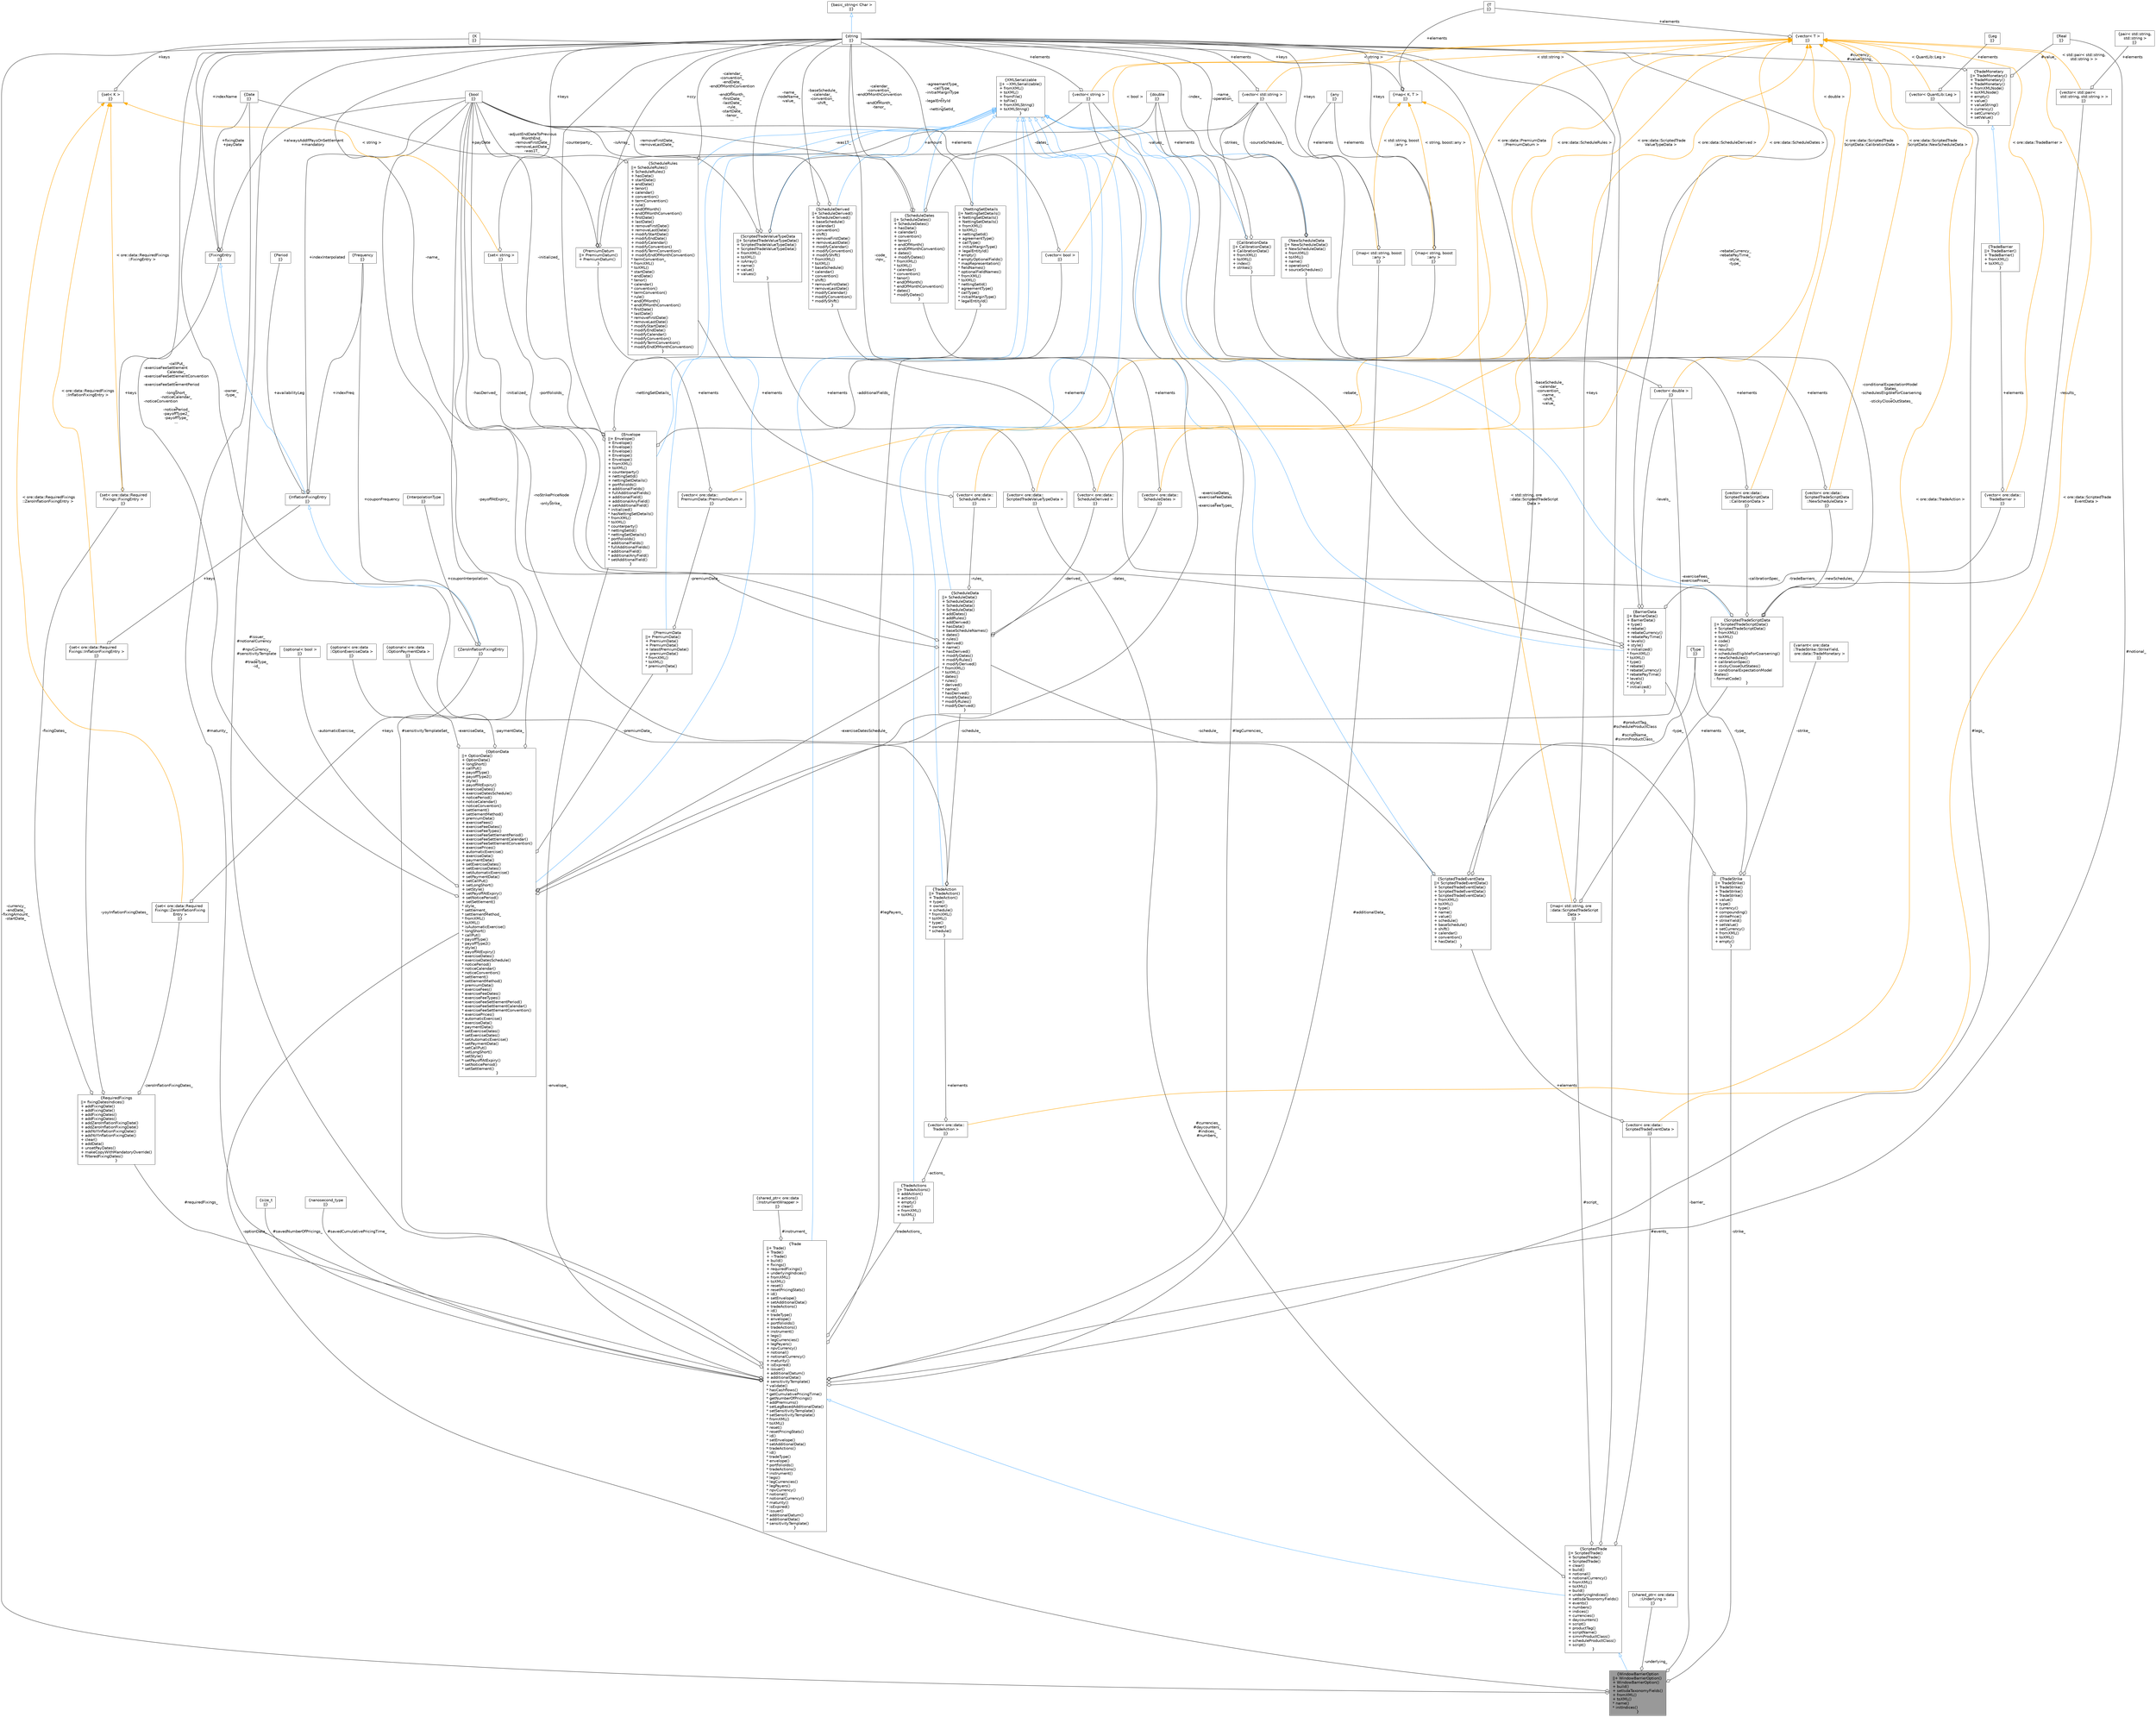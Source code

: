 digraph "WindowBarrierOption"
{
 // INTERACTIVE_SVG=YES
 // LATEX_PDF_SIZE
  bgcolor="transparent";
  edge [fontname=Helvetica,fontsize=10,labelfontname=Helvetica,labelfontsize=10];
  node [fontname=Helvetica,fontsize=10,shape=box,height=0.2,width=0.4];
  Node1 [label="{WindowBarrierOption\n||+ WindowBarrierOption()\l+ WindowBarrierOption()\l+ build()\l+ setIsdaTaxonomyFields()\l+ fromXML()\l+ toXML()\l* name()\l* initIndices()\l}",height=0.2,width=0.4,color="gray40", fillcolor="grey60", style="filled", fontcolor="black",tooltip=" "];
  Node2 -> Node1 [dir="back",color="steelblue1",style="solid",arrowtail="onormal"];
  Node2 [label="{ScriptedTrade\n||+ ScriptedTrade()\l+ ScriptedTrade()\l+ ScriptedTrade()\l+ clear()\l+ build()\l+ notional()\l+ notionalCurrency()\l+ fromXML()\l+ toXML()\l+ build()\l+ underlyingIndices()\l+ setIsdaTaxonomyFields()\l+ events()\l+ numbers()\l+ indices()\l+ currencies()\l+ daycounters()\l+ script()\l+ productTag()\l+ scriptName()\l+ simmProductClass()\l+ scheduleProductClass()\l+ script()\l}",height=0.2,width=0.4,color="gray40", fillcolor="white", style="filled",URL="$classore_1_1data_1_1_scripted_trade.html",tooltip=" "];
  Node3 -> Node2 [dir="back",color="steelblue1",style="solid",arrowtail="onormal"];
  Node3 [label="{Trade\n||+ Trade()\l+ Trade()\l+ ~Trade()\l+ build()\l+ fixings()\l+ requiredFixings()\l+ underlyingIndices()\l+ fromXML()\l+ toXML()\l+ reset()\l+ resetPricingStats()\l+ id()\l+ setEnvelope()\l+ setAdditionalData()\l+ tradeActions()\l+ id()\l+ tradeType()\l+ envelope()\l+ portfolioIds()\l+ tradeActions()\l+ instrument()\l+ legs()\l+ legCurrencies()\l+ legPayers()\l+ npvCurrency()\l+ notional()\l+ notionalCurrency()\l+ maturity()\l+ isExpired()\l+ issuer()\l+ additionalDatum()\l+ additionalData()\l+ sensitivityTemplate()\l* validate()\l* hasCashflows()\l* getCumulativePricingTime()\l* getNumberOfPricings()\l* addPremiums()\l* setLegBasedAdditionalData()\l* setSensitivityTemplate()\l* setSensitivityTemplate()\l* fromXML()\l* toXML()\l* reset()\l* resetPricingStats()\l* id()\l* setEnvelope()\l* setAdditionalData()\l* tradeActions()\l* id()\l* tradeType()\l* envelope()\l* portfolioIds()\l* tradeActions()\l* instrument()\l* legs()\l* legCurrencies()\l* legPayers()\l* npvCurrency()\l* notional()\l* notionalCurrency()\l* maturity()\l* isExpired()\l* issuer()\l* additionalDatum()\l* additionalData()\l* sensitivityTemplate()\l}",height=0.2,width=0.4,color="gray40", fillcolor="white", style="filled",URL="$classore_1_1data_1_1_trade.html",tooltip="Trade base class."];
  Node4 -> Node3 [dir="back",color="steelblue1",style="solid",arrowtail="onormal"];
  Node4 [label="{XMLSerializable\n||+ ~XMLSerializable()\l+ fromXML()\l+ toXML()\l+ fromFile()\l+ toFile()\l+ fromXMLString()\l+ toXMLString()\l}",height=0.2,width=0.4,color="gray40", fillcolor="white", style="filled",URL="$classore_1_1data_1_1_x_m_l_serializable.html",tooltip="Base class for all serializable classes."];
  Node5 -> Node3 [color="grey25",style="solid",label=" #issuer_\n#notionalCurrency\l_\n#npvCurrency_\n#sensitivityTemplate\l_\n#tradeType_\n-id_" ,arrowhead="odiamond"];
  Node5 [label="{string\n||}",height=0.2,width=0.4,color="gray40", fillcolor="white", style="filled",tooltip=" "];
  Node6 -> Node5 [dir="back",color="steelblue1",style="solid",arrowtail="onormal"];
  Node6 [label="{basic_string\< Char \>\n||}",height=0.2,width=0.4,color="gray40", fillcolor="white", style="filled",tooltip=" "];
  Node7 -> Node3 [color="grey25",style="solid",label=" #instrument_" ,arrowhead="odiamond"];
  Node7 [label="{shared_ptr\< ore::data\l::InstrumentWrapper \>\n||}",height=0.2,width=0.4,color="gray40", fillcolor="white", style="filled",tooltip=" "];
  Node8 -> Node3 [color="grey25",style="solid",label=" #legs_" ,arrowhead="odiamond"];
  Node8 [label="{vector\< QuantLib::Leg \>\n||}",height=0.2,width=0.4,color="gray40", fillcolor="white", style="filled",tooltip=" "];
  Node9 -> Node8 [color="grey25",style="solid",label=" +elements" ,arrowhead="odiamond"];
  Node9 [label="{Leg\n||}",height=0.2,width=0.4,color="gray40", fillcolor="white", style="filled",tooltip=" "];
  Node10 -> Node8 [dir="back",color="orange",style="solid",label=" \< QuantLib::Leg \>" ];
  Node10 [label="{vector\< T \>\n||}",height=0.2,width=0.4,color="gray40", fillcolor="white", style="filled",tooltip=" "];
  Node11 -> Node10 [color="grey25",style="solid",label=" +elements" ,arrowhead="odiamond"];
  Node11 [label="{T\n||}",height=0.2,width=0.4,color="gray40", fillcolor="white", style="filled",tooltip=" "];
  Node12 -> Node3 [color="grey25",style="solid",label=" #legCurrencies_" ,arrowhead="odiamond"];
  Node12 [label="{vector\< string \>\n||}",height=0.2,width=0.4,color="gray40", fillcolor="white", style="filled",tooltip=" "];
  Node5 -> Node12 [color="grey25",style="solid",label=" +elements" ,arrowhead="odiamond"];
  Node10 -> Node12 [dir="back",color="orange",style="solid",label=" \< string \>" ];
  Node13 -> Node3 [color="grey25",style="solid",label=" #legPayers_" ,arrowhead="odiamond"];
  Node13 [label="{vector\< bool \>\n||}",height=0.2,width=0.4,color="gray40", fillcolor="white", style="filled",tooltip=" "];
  Node14 -> Node13 [color="grey25",style="solid",label=" +elements" ,arrowhead="odiamond"];
  Node14 [label="{bool\n||}",height=0.2,width=0.4,color="gray40", fillcolor="white", style="filled",URL="$classbool.html",tooltip=" "];
  Node10 -> Node13 [dir="back",color="orange",style="solid",label=" \< bool \>" ];
  Node15 -> Node3 [color="grey25",style="solid",label=" #notional_" ,arrowhead="odiamond"];
  Node15 [label="{Real\n||}",height=0.2,width=0.4,color="gray40", fillcolor="white", style="filled",tooltip=" "];
  Node16 -> Node3 [color="grey25",style="solid",label=" #maturity_" ,arrowhead="odiamond"];
  Node16 [label="{Date\n||}",height=0.2,width=0.4,color="gray40", fillcolor="white", style="filled",tooltip=" "];
  Node14 -> Node3 [color="grey25",style="solid",label=" #sensitivityTemplateSet_" ,arrowhead="odiamond"];
  Node17 -> Node3 [color="grey25",style="solid",label=" #savedNumberOfPricings_" ,arrowhead="odiamond"];
  Node17 [label="{size_t\n||}",height=0.2,width=0.4,color="gray40", fillcolor="white", style="filled",tooltip=" "];
  Node18 -> Node3 [color="grey25",style="solid",label=" #savedCumulativePricingTime_" ,arrowhead="odiamond"];
  Node18 [label="{nanosecond_type\n||}",height=0.2,width=0.4,color="gray40", fillcolor="white", style="filled",tooltip=" "];
  Node19 -> Node3 [color="grey25",style="solid",label=" #requiredFixings_" ,arrowhead="odiamond"];
  Node19 [label="{RequiredFixings\n||+ fixingDatesIndices()\l+ addFixingDate()\l+ addFixingDate()\l+ addFixingDates()\l+ addFixingDates()\l+ addZeroInflationFixingDate()\l+ addZeroInflationFixingDate()\l+ addYoYInflationFixingDate()\l+ addYoYInflationFixingDate()\l+ clear()\l+ addData()\l+ unsetPayDates()\l+ makeCopyWithMandatoryOverride()\l+ filteredFixingDates()\l}",height=0.2,width=0.4,color="gray40", fillcolor="white", style="filled",URL="$classore_1_1data_1_1_required_fixings.html",tooltip=" "];
  Node20 -> Node19 [color="grey25",style="solid",label=" -fixingDates_" ,arrowhead="odiamond"];
  Node20 [label="{set\< ore::data::Required\lFixings::FixingEntry \>\n||}",height=0.2,width=0.4,color="gray40", fillcolor="white", style="filled",tooltip=" "];
  Node21 -> Node20 [color="grey25",style="solid",label=" +keys" ,arrowhead="odiamond"];
  Node21 [label="{FixingEntry\n||}",height=0.2,width=0.4,color="gray40", fillcolor="white", style="filled",URL="$structore_1_1data_1_1_required_fixings_1_1_fixing_entry.html",tooltip=" "];
  Node5 -> Node21 [color="grey25",style="solid",label=" +indexName" ,arrowhead="odiamond"];
  Node16 -> Node21 [color="grey25",style="solid",label=" +fixingDate\n+payDate" ,arrowhead="odiamond"];
  Node14 -> Node21 [color="grey25",style="solid",label=" +alwaysAddIfPaysOnSettlement\n+mandatory" ,arrowhead="odiamond"];
  Node22 -> Node20 [dir="back",color="orange",style="solid",label=" \< ore::data::RequiredFixings\l::FixingEntry \>" ];
  Node22 [label="{set\< K \>\n||}",height=0.2,width=0.4,color="gray40", fillcolor="white", style="filled",tooltip=" "];
  Node23 -> Node22 [color="grey25",style="solid",label=" +keys" ,arrowhead="odiamond"];
  Node23 [label="{K\n||}",height=0.2,width=0.4,color="gray40", fillcolor="white", style="filled",tooltip=" "];
  Node24 -> Node19 [color="grey25",style="solid",label=" -zeroInflationFixingDates_" ,arrowhead="odiamond"];
  Node24 [label="{set\< ore::data::Required\lFixings::ZeroInflationFixing\lEntry \>\n||}",height=0.2,width=0.4,color="gray40", fillcolor="white", style="filled",tooltip=" "];
  Node25 -> Node24 [color="grey25",style="solid",label=" +keys" ,arrowhead="odiamond"];
  Node25 [label="{ZeroInflationFixingEntry\n||}",height=0.2,width=0.4,color="gray40", fillcolor="white", style="filled",URL="$structore_1_1data_1_1_required_fixings_1_1_zero_inflation_fixing_entry.html",tooltip=" "];
  Node26 -> Node25 [dir="back",color="steelblue1",style="solid",arrowtail="onormal"];
  Node26 [label="{InflationFixingEntry\n||}",height=0.2,width=0.4,color="gray40", fillcolor="white", style="filled",URL="$structore_1_1data_1_1_required_fixings_1_1_inflation_fixing_entry.html",tooltip=" "];
  Node21 -> Node26 [dir="back",color="steelblue1",style="solid",arrowtail="onormal"];
  Node14 -> Node26 [color="grey25",style="solid",label=" +indexInterpolated" ,arrowhead="odiamond"];
  Node27 -> Node26 [color="grey25",style="solid",label=" +indexFreq" ,arrowhead="odiamond"];
  Node27 [label="{Frequency\n||}",height=0.2,width=0.4,color="gray40", fillcolor="white", style="filled",tooltip=" "];
  Node28 -> Node26 [color="grey25",style="solid",label=" +availabilityLeg" ,arrowhead="odiamond"];
  Node28 [label="{Period\n||}",height=0.2,width=0.4,color="gray40", fillcolor="white", style="filled",tooltip=" "];
  Node29 -> Node25 [color="grey25",style="solid",label=" +couponInterpolation" ,arrowhead="odiamond"];
  Node29 [label="{InterpolationType\n||}",height=0.2,width=0.4,color="gray40", fillcolor="white", style="filled",tooltip=" "];
  Node27 -> Node25 [color="grey25",style="solid",label=" +couponFrequency" ,arrowhead="odiamond"];
  Node22 -> Node24 [dir="back",color="orange",style="solid",label=" \< ore::data::RequiredFixings\l::ZeroInflationFixingEntry \>" ];
  Node30 -> Node19 [color="grey25",style="solid",label=" -yoyInflationFixingDates_" ,arrowhead="odiamond"];
  Node30 [label="{set\< ore::data::Required\lFixings::InflationFixingEntry \>\n||}",height=0.2,width=0.4,color="gray40", fillcolor="white", style="filled",tooltip=" "];
  Node26 -> Node30 [color="grey25",style="solid",label=" +keys" ,arrowhead="odiamond"];
  Node22 -> Node30 [dir="back",color="orange",style="solid",label=" \< ore::data::RequiredFixings\l::InflationFixingEntry \>" ];
  Node31 -> Node3 [color="grey25",style="solid",label=" #additionalData_" ,arrowhead="odiamond"];
  Node31 [label="{map\< std::string, boost\l::any \>\n||}",height=0.2,width=0.4,color="gray40", fillcolor="white", style="filled",tooltip=" "];
  Node5 -> Node31 [color="grey25",style="solid",label=" +keys" ,arrowhead="odiamond"];
  Node32 -> Node31 [color="grey25",style="solid",label=" +elements" ,arrowhead="odiamond"];
  Node32 [label="{any\n||}",height=0.2,width=0.4,color="gray40", fillcolor="white", style="filled",tooltip=" "];
  Node33 -> Node31 [dir="back",color="orange",style="solid",label=" \< std::string, boost\l::any \>" ];
  Node33 [label="{map\< K, T \>\n||}",height=0.2,width=0.4,color="gray40", fillcolor="white", style="filled",tooltip=" "];
  Node23 -> Node33 [color="grey25",style="solid",label=" +keys" ,arrowhead="odiamond"];
  Node11 -> Node33 [color="grey25",style="solid",label=" +elements" ,arrowhead="odiamond"];
  Node34 -> Node3 [color="grey25",style="solid",label=" -envelope_" ,arrowhead="odiamond"];
  Node34 [label="{Envelope\n||+ Envelope()\l+ Envelope()\l+ Envelope()\l+ Envelope()\l+ Envelope()\l+ Envelope()\l+ fromXML()\l+ toXML()\l+ counterparty()\l+ nettingSetId()\l+ nettingSetDetails()\l+ portfolioIds()\l+ additionalFields()\l+ fullAdditionalFields()\l+ additionalField()\l+ additionalAnyField()\l+ setAdditionalField()\l* initialized()\l* hasNettingSetDetails()\l* fromXML()\l* toXML()\l* counterparty()\l* nettingSetId()\l* nettingSetDetails()\l* portfolioIds()\l* additionalFields()\l* fullAdditionalFields()\l* additionalField()\l* additionalAnyField()\l* setAdditionalField()\l}",height=0.2,width=0.4,color="gray40", fillcolor="white", style="filled",URL="$classore_1_1data_1_1_envelope.html",tooltip="Serializable object holding generic trade data, reporting dimensions."];
  Node4 -> Node34 [dir="back",color="steelblue1",style="solid",arrowtail="onormal"];
  Node5 -> Node34 [color="grey25",style="solid",label=" -counterparty_" ,arrowhead="odiamond"];
  Node35 -> Node34 [color="grey25",style="solid",label=" -nettingSetDetails_" ,arrowhead="odiamond"];
  Node35 [label="{NettingSetDetails\n||+ NettingSetDetails()\l+ NettingSetDetails()\l+ NettingSetDetails()\l+ fromXML()\l+ toXML()\l+ nettingSetId()\l+ agreementType()\l+ callType()\l+ initialMarginType()\l+ legalEntityId()\l* empty()\l* emptyOptionalFields()\l* mapRepresentation()\l* fieldNames()\l* optionalFieldNames()\l* fromXML()\l* toXML()\l* nettingSetId()\l* agreementType()\l* callType()\l* initialMarginType()\l* legalEntityId()\l}",height=0.2,width=0.4,color="gray40", fillcolor="white", style="filled",URL="$classore_1_1data_1_1_netting_set_details.html",tooltip="Serializable object holding netting set identification data."];
  Node4 -> Node35 [dir="back",color="steelblue1",style="solid",arrowtail="onormal"];
  Node5 -> Node35 [color="grey25",style="solid",label=" -agreementType_\n-callType_\n-initialMarginType\l_\n-legalEntityId\l_\n-nettingSetId_" ,arrowhead="odiamond"];
  Node36 -> Node34 [color="grey25",style="solid",label=" -portfolioIds_" ,arrowhead="odiamond"];
  Node36 [label="{set\< string \>\n||}",height=0.2,width=0.4,color="gray40", fillcolor="white", style="filled",tooltip=" "];
  Node5 -> Node36 [color="grey25",style="solid",label=" +keys" ,arrowhead="odiamond"];
  Node22 -> Node36 [dir="back",color="orange",style="solid",label=" \< string \>" ];
  Node37 -> Node34 [color="grey25",style="solid",label=" -additionalFields_" ,arrowhead="odiamond"];
  Node37 [label="{map\< string, boost\l::any \>\n||}",height=0.2,width=0.4,color="gray40", fillcolor="white", style="filled",tooltip=" "];
  Node5 -> Node37 [color="grey25",style="solid",label=" +keys" ,arrowhead="odiamond"];
  Node32 -> Node37 [color="grey25",style="solid",label=" +elements" ,arrowhead="odiamond"];
  Node33 -> Node37 [dir="back",color="orange",style="solid",label=" \< string, boost::any \>" ];
  Node14 -> Node34 [color="grey25",style="solid",label=" -initialized_" ,arrowhead="odiamond"];
  Node38 -> Node3 [color="grey25",style="solid",label=" -tradeActions_" ,arrowhead="odiamond"];
  Node38 [label="{TradeActions\n||+ TradeActions()\l+ addAction()\l+ actions()\l+ empty()\l+ clear()\l+ fromXML()\l+ toXML()\l}",height=0.2,width=0.4,color="gray40", fillcolor="white", style="filled",URL="$classore_1_1data_1_1_trade_actions.html",tooltip="Serializable object holding generic trade actions."];
  Node4 -> Node38 [dir="back",color="steelblue1",style="solid",arrowtail="onormal"];
  Node39 -> Node38 [color="grey25",style="solid",label=" -actions_" ,arrowhead="odiamond"];
  Node39 [label="{vector\< ore::data::\lTradeAction \>\n||}",height=0.2,width=0.4,color="gray40", fillcolor="white", style="filled",tooltip=" "];
  Node40 -> Node39 [color="grey25",style="solid",label=" +elements" ,arrowhead="odiamond"];
  Node40 [label="{TradeAction\n||+ TradeAction()\l+ TradeAction()\l+ type()\l+ owner()\l+ schedule()\l* fromXML()\l* toXML()\l* type()\l* owner()\l* schedule()\l}",height=0.2,width=0.4,color="gray40", fillcolor="white", style="filled",URL="$classore_1_1data_1_1_trade_action.html",tooltip="Serializable object holding a trade action."];
  Node4 -> Node40 [dir="back",color="steelblue1",style="solid",arrowtail="onormal"];
  Node5 -> Node40 [color="grey25",style="solid",label=" -owner_\n-type_" ,arrowhead="odiamond"];
  Node41 -> Node40 [color="grey25",style="solid",label=" -schedule_" ,arrowhead="odiamond"];
  Node41 [label="{ScheduleData\n||+ ScheduleData()\l+ ScheduleData()\l+ ScheduleData()\l+ ScheduleData()\l+ addDates()\l+ addRules()\l+ addDerived()\l+ hasData()\l+ baseScheduleNames()\l+ dates()\l+ rules()\l+ derived()\l+ name()\l+ hasDerived()\l+ modifyDates()\l+ modifyRules()\l+ modifyDerived()\l* fromXML()\l* toXML()\l* dates()\l* rules()\l* derived()\l* name()\l* hasDerived()\l* modifyDates()\l* modifyRules()\l* modifyDerived()\l}",height=0.2,width=0.4,color="gray40", fillcolor="white", style="filled",URL="$classore_1_1data_1_1_schedule_data.html",tooltip="Serializable schedule data."];
  Node4 -> Node41 [dir="back",color="steelblue1",style="solid",arrowtail="onormal"];
  Node42 -> Node41 [color="grey25",style="solid",label=" -dates_" ,arrowhead="odiamond"];
  Node42 [label="{vector\< ore::data::\lScheduleDates \>\n||}",height=0.2,width=0.4,color="gray40", fillcolor="white", style="filled",tooltip=" "];
  Node43 -> Node42 [color="grey25",style="solid",label=" +elements" ,arrowhead="odiamond"];
  Node43 [label="{ScheduleDates\n||+ ScheduleDates()\l+ ScheduleDates()\l+ hasData()\l+ calendar()\l+ convention()\l+ tenor()\l+ endOfMonth()\l+ endOfMonthConvention()\l+ dates()\l+ modifyDates()\l* fromXML()\l* toXML()\l* calendar()\l* convention()\l* tenor()\l* endOfMonth()\l* endOfMonthConvention()\l* dates()\l* modifyDates()\l}",height=0.2,width=0.4,color="gray40", fillcolor="white", style="filled",URL="$classore_1_1data_1_1_schedule_dates.html",tooltip="Serializable object holding schedule Dates data."];
  Node4 -> Node43 [dir="back",color="steelblue1",style="solid",arrowtail="onormal"];
  Node5 -> Node43 [color="grey25",style="solid",label=" -calendar_\n-convention_\n-endOfMonthConvention\l_\n-endOfMonth_\n-tenor_" ,arrowhead="odiamond"];
  Node12 -> Node43 [color="grey25",style="solid",label=" -dates_" ,arrowhead="odiamond"];
  Node14 -> Node43 [color="grey25",style="solid",label=" -was1T_" ,arrowhead="odiamond"];
  Node10 -> Node42 [dir="back",color="orange",style="solid",label=" \< ore::data::ScheduleDates \>" ];
  Node44 -> Node41 [color="grey25",style="solid",label=" -rules_" ,arrowhead="odiamond"];
  Node44 [label="{vector\< ore::data::\lScheduleRules \>\n||}",height=0.2,width=0.4,color="gray40", fillcolor="white", style="filled",tooltip=" "];
  Node45 -> Node44 [color="grey25",style="solid",label=" +elements" ,arrowhead="odiamond"];
  Node45 [label="{ScheduleRules\n||+ ScheduleRules()\l+ ScheduleRules()\l+ hasData()\l+ startDate()\l+ endDate()\l+ tenor()\l+ calendar()\l+ convention()\l+ termConvention()\l+ rule()\l+ endOfMonth()\l+ endOfMonthConvention()\l+ firstDate()\l+ lastDate()\l+ removeFirstDate()\l+ removeLastDate()\l+ modifyStartDate()\l+ modifyEndDate()\l+ modifyCalendar()\l+ modifyConvention()\l+ modifyTermConvention()\l+ modifyEndOfMonthConvention()\l* termConvention_\l* fromXML()\l* toXML()\l* startDate()\l* endDate()\l* tenor()\l* calendar()\l* convention()\l* termConvention()\l* rule()\l* endOfMonth()\l* endOfMonthConvention()\l* firstDate()\l* lastDate()\l* removeFirstDate()\l* removeLastDate()\l* modifyStartDate()\l* modifyEndDate()\l* modifyCalendar()\l* modifyConvention()\l* modifyTermConvention()\l* modifyEndOfMonthConvention()\l}",height=0.2,width=0.4,color="gray40", fillcolor="white", style="filled",URL="$classore_1_1data_1_1_schedule_rules.html",tooltip="Serializable object holding schedule Rules data."];
  Node4 -> Node45 [dir="back",color="steelblue1",style="solid",arrowtail="onormal"];
  Node5 -> Node45 [color="grey25",style="solid",label=" -calendar_\n-convention_\n-endDate_\n-endOfMonthConvention\l_\n-endOfMonth_\n-firstDate_\n-lastDate_\n-rule_\n-startDate_\n-tenor_\n..." ,arrowhead="odiamond"];
  Node14 -> Node45 [color="grey25",style="solid",label=" -adjustEndDateToPrevious\lMonthEnd_\n-removeFirstDate_\n-removeLastDate_\n-was1T_" ,arrowhead="odiamond"];
  Node10 -> Node44 [dir="back",color="orange",style="solid",label=" \< ore::data::ScheduleRules \>" ];
  Node46 -> Node41 [color="grey25",style="solid",label=" -derived_" ,arrowhead="odiamond"];
  Node46 [label="{vector\< ore::data::\lScheduleDerived \>\n||}",height=0.2,width=0.4,color="gray40", fillcolor="white", style="filled",tooltip=" "];
  Node47 -> Node46 [color="grey25",style="solid",label=" +elements" ,arrowhead="odiamond"];
  Node47 [label="{ScheduleDerived\n||+ ScheduleDerived()\l+ ScheduleDerived()\l+ baseSchedule()\l+ calendar()\l+ convention()\l+ shift()\l+ removeFirstDate()\l+ removeLastDate()\l+ modifyCalendar()\l+ modifyConvention()\l+ modifyShift()\l* fromXML()\l* toXML()\l* baseSchedule()\l* calendar()\l* convention()\l* shift()\l* removeFirstDate()\l* removeLastDate()\l* modifyCalendar()\l* modifyConvention()\l* modifyShift()\l}",height=0.2,width=0.4,color="gray40", fillcolor="white", style="filled",URL="$classore_1_1data_1_1_schedule_derived.html",tooltip="Serializable object holding Derived schedule data."];
  Node4 -> Node47 [dir="back",color="steelblue1",style="solid",arrowtail="onormal"];
  Node5 -> Node47 [color="grey25",style="solid",label=" -baseSchedule_\n-calendar_\n-convention_\n-shift_" ,arrowhead="odiamond"];
  Node14 -> Node47 [color="grey25",style="solid",label=" -removeFirstDate_\n-removeLastDate_" ,arrowhead="odiamond"];
  Node10 -> Node46 [dir="back",color="orange",style="solid",label=" \< ore::data::ScheduleDerived \>" ];
  Node5 -> Node41 [color="grey25",style="solid",label=" -name_" ,arrowhead="odiamond"];
  Node14 -> Node41 [color="grey25",style="solid",label=" -hasDerived_" ,arrowhead="odiamond"];
  Node10 -> Node39 [dir="back",color="orange",style="solid",label=" \< ore::data::TradeAction \>" ];
  Node48 -> Node2 [color="grey25",style="solid",label=" #events_" ,arrowhead="odiamond"];
  Node48 [label="{vector\< ore::data::\lScriptedTradeEventData \>\n||}",height=0.2,width=0.4,color="gray40", fillcolor="white", style="filled",tooltip=" "];
  Node49 -> Node48 [color="grey25",style="solid",label=" +elements" ,arrowhead="odiamond"];
  Node49 [label="{ScriptedTradeEventData\n||+ ScriptedTradeEventData()\l+ ScriptedTradeEventData()\l+ ScriptedTradeEventData()\l+ ScriptedTradeEventData()\l+ fromXML()\l+ toXML()\l+ type()\l+ name()\l+ value()\l+ schedule()\l+ baseSchedule()\l+ shift()\l+ calendar()\l+ convention()\l+ hasData()\l}",height=0.2,width=0.4,color="gray40", fillcolor="white", style="filled",URL="$classore_1_1data_1_1_scripted_trade_event_data.html",tooltip=" "];
  Node4 -> Node49 [dir="back",color="steelblue1",style="solid",arrowtail="onormal"];
  Node50 -> Node49 [color="grey25",style="solid",label=" -type_" ,arrowhead="odiamond"];
  Node50 [label="{Type\n||}",height=0.2,width=0.4,color="gray40", fillcolor="white", style="filled",tooltip=" "];
  Node5 -> Node49 [color="grey25",style="solid",label=" -baseSchedule_\n-calendar_\n-convention_\n-name_\n-shift_\n-value_" ,arrowhead="odiamond"];
  Node41 -> Node49 [color="grey25",style="solid",label=" -schedule_" ,arrowhead="odiamond"];
  Node10 -> Node48 [dir="back",color="orange",style="solid",label=" \< ore::data::ScriptedTrade\lEventData \>" ];
  Node51 -> Node2 [color="grey25",style="solid",label=" #currencies_\n#daycounters_\n#indices_\n#numbers_" ,arrowhead="odiamond"];
  Node51 [label="{vector\< ore::data::\lScriptedTradeValueTypeData \>\n||}",height=0.2,width=0.4,color="gray40", fillcolor="white", style="filled",tooltip=" "];
  Node52 -> Node51 [color="grey25",style="solid",label=" +elements" ,arrowhead="odiamond"];
  Node52 [label="{ScriptedTradeValueTypeData\n||+ ScriptedTradeValueTypeData()\l+ ScriptedTradeValueTypeData()\l+ ScriptedTradeValueTypeData()\l+ fromXML()\l+ toXML()\l+ isArray()\l+ name()\l+ value()\l+ values()\l}",height=0.2,width=0.4,color="gray40", fillcolor="white", style="filled",URL="$classore_1_1data_1_1_scripted_trade_value_type_data.html",tooltip=" "];
  Node4 -> Node52 [dir="back",color="steelblue1",style="solid",arrowtail="onormal"];
  Node5 -> Node52 [color="grey25",style="solid",label=" -name_\n-nodeName_\n-value_" ,arrowhead="odiamond"];
  Node14 -> Node52 [color="grey25",style="solid",label=" -isArray_" ,arrowhead="odiamond"];
  Node53 -> Node52 [color="grey25",style="solid",label=" -values_" ,arrowhead="odiamond"];
  Node53 [label="{vector\< std::string \>\n||}",height=0.2,width=0.4,color="gray40", fillcolor="white", style="filled",tooltip=" "];
  Node5 -> Node53 [color="grey25",style="solid",label=" +elements" ,arrowhead="odiamond"];
  Node10 -> Node53 [dir="back",color="orange",style="solid",label=" \< std::string \>" ];
  Node10 -> Node51 [dir="back",color="orange",style="solid",label=" \< ore::data::ScriptedTrade\lValueTypeData \>" ];
  Node54 -> Node2 [color="grey25",style="solid",label=" #script_" ,arrowhead="odiamond"];
  Node54 [label="{map\< std::string, ore\l::data::ScriptedTradeScript\lData \>\n||}",height=0.2,width=0.4,color="gray40", fillcolor="white", style="filled",tooltip=" "];
  Node5 -> Node54 [color="grey25",style="solid",label=" +keys" ,arrowhead="odiamond"];
  Node55 -> Node54 [color="grey25",style="solid",label=" +elements" ,arrowhead="odiamond"];
  Node55 [label="{ScriptedTradeScriptData\n||+ ScriptedTradeScriptData()\l+ ScriptedTradeScriptData()\l+ fromXML()\l+ toXML()\l+ code()\l+ npv()\l+ results()\l+ schedulesEligibleForCoarsening()\l+ newSchedules()\l+ calibrationSpec()\l+ stickyCloseOutStates()\l+ conditionalExpectationModel\lStates()\l- formatCode()\l}",height=0.2,width=0.4,color="gray40", fillcolor="white", style="filled",URL="$classore_1_1data_1_1_scripted_trade_script_data.html",tooltip=" "];
  Node4 -> Node55 [dir="back",color="steelblue1",style="solid",arrowtail="onormal"];
  Node5 -> Node55 [color="grey25",style="solid",label=" -code_\n-npv_" ,arrowhead="odiamond"];
  Node56 -> Node55 [color="grey25",style="solid",label=" -results_" ,arrowhead="odiamond"];
  Node56 [label="{vector\< std::pair\<\l std::string, std::string \> \>\n||}",height=0.2,width=0.4,color="gray40", fillcolor="white", style="filled",tooltip=" "];
  Node57 -> Node56 [color="grey25",style="solid",label=" +elements" ,arrowhead="odiamond"];
  Node57 [label="{pair\< std::string,\l std::string \>\n||}",height=0.2,width=0.4,color="gray40", fillcolor="white", style="filled",tooltip=" "];
  Node10 -> Node56 [dir="back",color="orange",style="solid",label=" \< std::pair\< std::string,\l std::string \> \>" ];
  Node53 -> Node55 [color="grey25",style="solid",label=" -conditionalExpectationModel\lStates_\n-schedulesEligibleForCoarsening\l_\n-stickyCloseOutStates_" ,arrowhead="odiamond"];
  Node58 -> Node55 [color="grey25",style="solid",label=" -newSchedules_" ,arrowhead="odiamond"];
  Node58 [label="{vector\< ore::data::\lScriptedTradeScriptData\l::NewScheduleData \>\n||}",height=0.2,width=0.4,color="gray40", fillcolor="white", style="filled",tooltip=" "];
  Node59 -> Node58 [color="grey25",style="solid",label=" +elements" ,arrowhead="odiamond"];
  Node59 [label="{NewScheduleData\n||+ NewScheduleData()\l+ NewScheduleData()\l+ fromXML()\l+ toXML()\l+ name()\l+ operation()\l+ sourceSchedules()\l}",height=0.2,width=0.4,color="gray40", fillcolor="white", style="filled",URL="$classore_1_1data_1_1_scripted_trade_script_data_1_1_new_schedule_data.html",tooltip=" "];
  Node4 -> Node59 [dir="back",color="steelblue1",style="solid",arrowtail="onormal"];
  Node5 -> Node59 [color="grey25",style="solid",label=" -name_\n-operation_" ,arrowhead="odiamond"];
  Node53 -> Node59 [color="grey25",style="solid",label=" -sourceSchedules_" ,arrowhead="odiamond"];
  Node10 -> Node58 [dir="back",color="orange",style="solid",label=" \< ore::data::ScriptedTrade\lScriptData::NewScheduleData \>" ];
  Node60 -> Node55 [color="grey25",style="solid",label=" -calibrationSpec_" ,arrowhead="odiamond"];
  Node60 [label="{vector\< ore::data::\lScriptedTradeScriptData\l::CalibrationData \>\n||}",height=0.2,width=0.4,color="gray40", fillcolor="white", style="filled",tooltip=" "];
  Node61 -> Node60 [color="grey25",style="solid",label=" +elements" ,arrowhead="odiamond"];
  Node61 [label="{CalibrationData\n||+ CalibrationData()\l+ CalibrationData()\l+ fromXML()\l+ toXML()\l+ index()\l+ strikes()\l}",height=0.2,width=0.4,color="gray40", fillcolor="white", style="filled",URL="$classore_1_1data_1_1_scripted_trade_script_data_1_1_calibration_data.html",tooltip=" "];
  Node4 -> Node61 [dir="back",color="steelblue1",style="solid",arrowtail="onormal"];
  Node5 -> Node61 [color="grey25",style="solid",label=" -index_" ,arrowhead="odiamond"];
  Node53 -> Node61 [color="grey25",style="solid",label=" -strikes_" ,arrowhead="odiamond"];
  Node10 -> Node60 [dir="back",color="orange",style="solid",label=" \< ore::data::ScriptedTrade\lScriptData::CalibrationData \>" ];
  Node33 -> Node54 [dir="back",color="orange",style="solid",label=" \< std::string, ore\l::data::ScriptedTradeScript\lData \>" ];
  Node5 -> Node2 [color="grey25",style="solid",label=" #productTag_\n#scheduleProductClass\l_\n#scriptName_\n#simmProductClass_" ,arrowhead="odiamond"];
  Node5 -> Node1 [color="grey25",style="solid",label=" -currency_\n-endDate_\n-fixingAmount_\n-startDate_" ,arrowhead="odiamond"];
  Node62 -> Node1 [color="grey25",style="solid",label=" -strike_" ,arrowhead="odiamond"];
  Node62 [label="{TradeStrike\n||+ TradeStrike()\l+ TradeStrike()\l+ TradeStrike()\l+ TradeStrike()\l+ value()\l+ type()\l+ currency()\l+ compounding()\l+ strikePrice()\l+ strikeYield()\l+ setValue()\l+ setCurrency()\l+ fromXML()\l+ toXML()\l+ empty()\l}",height=0.2,width=0.4,color="gray40", fillcolor="white", style="filled",URL="$classore_1_1data_1_1_trade_strike.html",tooltip=" "];
  Node63 -> Node62 [color="grey25",style="solid",label=" -strike_" ,arrowhead="odiamond"];
  Node63 [label="{variant\< ore::data\l::TradeStrike::StrikeYield,\l ore::data::TradeMonetary \>\n||}",height=0.2,width=0.4,color="gray40", fillcolor="white", style="filled",tooltip=" "];
  Node50 -> Node62 [color="grey25",style="solid",label=" -type_" ,arrowhead="odiamond"];
  Node14 -> Node62 [color="grey25",style="solid",label=" -noStrikePriceNode\l_\n-onlyStrike_" ,arrowhead="odiamond"];
  Node64 -> Node1 [color="grey25",style="solid",label=" -underlying_" ,arrowhead="odiamond"];
  Node64 [label="{shared_ptr\< ore::data\l::Underlying \>\n||}",height=0.2,width=0.4,color="gray40", fillcolor="white", style="filled",tooltip=" "];
  Node65 -> Node1 [color="grey25",style="solid",label=" -optionData_" ,arrowhead="odiamond"];
  Node65 [label="{OptionData\n||+ OptionData()\l+ OptionData()\l+ longShort()\l+ callPut()\l+ payoffType()\l+ payoffType2()\l+ style()\l+ payoffAtExpiry()\l+ exerciseDates()\l+ exerciseDatesSchedule()\l+ noticePeriod()\l+ noticeCalendar()\l+ noticeConvention()\l+ settlement()\l+ settlementMethod()\l+ premiumData()\l+ exerciseFees()\l+ exerciseFeeDates()\l+ exerciseFeeTypes()\l+ exerciseFeeSettlementPeriod()\l+ exerciseFeeSettlementCalendar()\l+ exerciseFeeSettlementConvention()\l+ exercisePrices()\l+ automaticExercise()\l+ exerciseData()\l+ paymentData()\l+ setExerciseDates()\l+ setExerciseDates()\l+ setAutomaticExercise()\l+ setPaymentData()\l+ setCallPut()\l+ setLongShort()\l+ setStyle()\l+ setPayoffAtExpiry()\l+ setNoticePeriod()\l+ setSettlement()\l* style_\l* settlement_\l* settlementMethod_\l* fromXML()\l* toXML()\l* isAutomaticExercise()\l* longShort()\l* callPut()\l* payoffType()\l* payoffType2()\l* style()\l* payoffAtExpiry()\l* exerciseDates()\l* exerciseDatesSchedule()\l* noticePeriod()\l* noticeCalendar()\l* noticeConvention()\l* settlement()\l* settlementMethod()\l* premiumData()\l* exerciseFees()\l* exerciseFeeDates()\l* exerciseFeeTypes()\l* exerciseFeeSettlementPeriod()\l* exerciseFeeSettlementCalendar()\l* exerciseFeeSettlementConvention()\l* exercisePrices()\l* automaticExercise()\l* exerciseData()\l* paymentData()\l* setExerciseDates()\l* setExerciseDates()\l* setAutomaticExercise()\l* setPaymentData()\l* setCallPut()\l* setLongShort()\l* setStyle()\l* setPayoffAtExpiry()\l* setNoticePeriod()\l* setSettlement()\l}",height=0.2,width=0.4,color="gray40", fillcolor="white", style="filled",URL="$classore_1_1data_1_1_option_data.html",tooltip="Serializable object holding option data."];
  Node4 -> Node65 [dir="back",color="steelblue1",style="solid",arrowtail="onormal"];
  Node5 -> Node65 [color="grey25",style="solid",label=" -callPut_\n-exerciseFeeSettlement\lCalendar_\n-exerciseFeeSettlementConvention\l_\n-exerciseFeeSettlementPeriod\l_\n-longShort_\n-noticeCalendar_\n-noticeConvention\l_\n-noticePeriod_\n-payoffType2_\n-payoffType_\n..." ,arrowhead="odiamond"];
  Node14 -> Node65 [color="grey25",style="solid",label=" -payoffAtExpiry_" ,arrowhead="odiamond"];
  Node41 -> Node65 [color="grey25",style="solid",label=" -exerciseDatesSchedule_" ,arrowhead="odiamond"];
  Node12 -> Node65 [color="grey25",style="solid",label=" -exerciseDates_\n-exerciseFeeDates\l_\n-exerciseFeeTypes_" ,arrowhead="odiamond"];
  Node66 -> Node65 [color="grey25",style="solid",label=" -premiumData_" ,arrowhead="odiamond"];
  Node66 [label="{PremiumData\n||+ PremiumData()\l+ PremiumData()\l+ PremiumData()\l+ latestPremiumDate()\l+ premiumData()\l* fromXML()\l* toXML()\l* premiumData()\l}",height=0.2,width=0.4,color="gray40", fillcolor="white", style="filled",URL="$classore_1_1data_1_1_premium_data.html",tooltip="Serializable object holding premium data."];
  Node4 -> Node66 [dir="back",color="steelblue1",style="solid",arrowtail="onormal"];
  Node67 -> Node66 [color="grey25",style="solid",label=" -premiumData_" ,arrowhead="odiamond"];
  Node67 [label="{vector\< ore::data::\lPremiumData::PremiumDatum \>\n||}",height=0.2,width=0.4,color="gray40", fillcolor="white", style="filled",tooltip=" "];
  Node68 -> Node67 [color="grey25",style="solid",label=" +elements" ,arrowhead="odiamond"];
  Node68 [label="{PremiumDatum\n||+ PremiumDatum()\l+ PremiumDatum()\l}",height=0.2,width=0.4,color="gray40", fillcolor="white", style="filled",URL="$structore_1_1data_1_1_premium_data_1_1_premium_datum.html",tooltip=" "];
  Node69 -> Node68 [color="grey25",style="solid",label=" +amount" ,arrowhead="odiamond"];
  Node69 [label="{double\n||}",height=0.2,width=0.4,color="gray40", fillcolor="white", style="filled",tooltip=" "];
  Node5 -> Node68 [color="grey25",style="solid",label=" +ccy" ,arrowhead="odiamond"];
  Node16 -> Node68 [color="grey25",style="solid",label=" +payDate" ,arrowhead="odiamond"];
  Node10 -> Node67 [dir="back",color="orange",style="solid",label=" \< ore::data::PremiumData\l::PremiumDatum \>" ];
  Node70 -> Node65 [color="grey25",style="solid",label=" -exerciseFees_\n-exercisePrices_" ,arrowhead="odiamond"];
  Node70 [label="{vector\< double \>\n||}",height=0.2,width=0.4,color="gray40", fillcolor="white", style="filled",tooltip=" "];
  Node69 -> Node70 [color="grey25",style="solid",label=" +elements" ,arrowhead="odiamond"];
  Node10 -> Node70 [dir="back",color="orange",style="solid",label=" \< double \>" ];
  Node71 -> Node65 [color="grey25",style="solid",label=" -automaticExercise_" ,arrowhead="odiamond"];
  Node71 [label="{optional\< bool \>\n||}",height=0.2,width=0.4,color="gray40", fillcolor="white", style="filled",tooltip=" "];
  Node72 -> Node65 [color="grey25",style="solid",label=" -exerciseData_" ,arrowhead="odiamond"];
  Node72 [label="{optional\< ore::data\l::OptionExerciseData \>\n||}",height=0.2,width=0.4,color="gray40", fillcolor="white", style="filled",tooltip=" "];
  Node73 -> Node65 [color="grey25",style="solid",label=" -paymentData_" ,arrowhead="odiamond"];
  Node73 [label="{optional\< ore::data\l::OptionPaymentData \>\n||}",height=0.2,width=0.4,color="gray40", fillcolor="white", style="filled",tooltip=" "];
  Node74 -> Node1 [color="grey25",style="solid",label=" -barrier_" ,arrowhead="odiamond"];
  Node74 [label="{BarrierData\n||+ BarrierData()\l+ BarrierData()\l+ type()\l+ rebate()\l+ rebateCurrency()\l+ rebatePayTime()\l+ levels()\l+ style()\l+ initialized()\l* fromXML()\l* toXML()\l* type()\l* rebate()\l* rebateCurrency()\l* rebatePayTime()\l* levels()\l* style()\l* initialized()\l}",height=0.2,width=0.4,color="gray40", fillcolor="white", style="filled",URL="$classore_1_1data_1_1_barrier_data.html",tooltip="Serializable obejct holding barrier data."];
  Node4 -> Node74 [dir="back",color="steelblue1",style="solid",arrowtail="onormal"];
  Node14 -> Node74 [color="grey25",style="solid",label=" -initialized_" ,arrowhead="odiamond"];
  Node5 -> Node74 [color="grey25",style="solid",label=" -rebateCurrency_\n-rebatePayTime_\n-style_\n-type_" ,arrowhead="odiamond"];
  Node70 -> Node74 [color="grey25",style="solid",label=" -levels_" ,arrowhead="odiamond"];
  Node69 -> Node74 [color="grey25",style="solid",label=" -rebate_" ,arrowhead="odiamond"];
  Node75 -> Node74 [color="grey25",style="solid",label=" -tradeBarriers_" ,arrowhead="odiamond"];
  Node75 [label="{vector\< ore::data::\lTradeBarrier \>\n||}",height=0.2,width=0.4,color="gray40", fillcolor="white", style="filled",tooltip=" "];
  Node76 -> Node75 [color="grey25",style="solid",label=" +elements" ,arrowhead="odiamond"];
  Node76 [label="{TradeBarrier\n||+ TradeBarrier()\l+ TradeBarrier()\l+ fromXML()\l+ toXML()\l}",height=0.2,width=0.4,color="gray40", fillcolor="white", style="filled",URL="$classore_1_1data_1_1_trade_barrier.html",tooltip=" "];
  Node77 -> Node76 [dir="back",color="steelblue1",style="solid",arrowtail="onormal"];
  Node77 [label="{TradeMonetary\n||+ TradeMonetary()\l+ TradeMonetary()\l+ TradeMonetary()\l+ fromXMLNode()\l+ toXMLNode()\l+ empty()\l+ value()\l+ valueString()\l+ currency()\l+ setCurrency()\l+ setValue()\l}",height=0.2,width=0.4,color="gray40", fillcolor="white", style="filled",URL="$classore_1_1data_1_1_trade_monetary.html",tooltip=" "];
  Node15 -> Node77 [color="grey25",style="solid",label=" #value_" ,arrowhead="odiamond"];
  Node5 -> Node77 [color="grey25",style="solid",label=" #currency_\n#valueString_" ,arrowhead="odiamond"];
  Node10 -> Node75 [dir="back",color="orange",style="solid",label=" \< ore::data::TradeBarrier \>" ];
}
